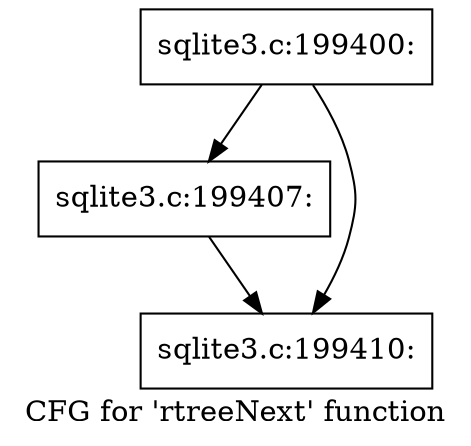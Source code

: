digraph "CFG for 'rtreeNext' function" {
	label="CFG for 'rtreeNext' function";

	Node0x55c0fb5740c0 [shape=record,label="{sqlite3.c:199400:}"];
	Node0x55c0fb5740c0 -> Node0x55c0fb5803c0;
	Node0x55c0fb5740c0 -> Node0x55c0fb580410;
	Node0x55c0fb5803c0 [shape=record,label="{sqlite3.c:199407:}"];
	Node0x55c0fb5803c0 -> Node0x55c0fb580410;
	Node0x55c0fb580410 [shape=record,label="{sqlite3.c:199410:}"];
}
